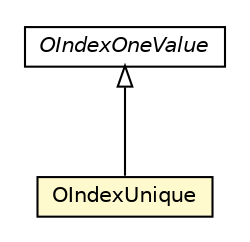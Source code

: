 #!/usr/local/bin/dot
#
# Class diagram 
# Generated by UMLGraph version R5_6-24-gf6e263 (http://www.umlgraph.org/)
#

digraph G {
	edge [fontname="Helvetica",fontsize=10,labelfontname="Helvetica",labelfontsize=10];
	node [fontname="Helvetica",fontsize=10,shape=plaintext];
	nodesep=0.25;
	ranksep=0.5;
	// com.orientechnologies.orient.core.index.OIndexUnique
	c3912086 [label=<<table title="com.orientechnologies.orient.core.index.OIndexUnique" border="0" cellborder="1" cellspacing="0" cellpadding="2" port="p" bgcolor="lemonChiffon" href="./OIndexUnique.html">
		<tr><td><table border="0" cellspacing="0" cellpadding="1">
<tr><td align="center" balign="center"> OIndexUnique </td></tr>
		</table></td></tr>
		</table>>, URL="./OIndexUnique.html", fontname="Helvetica", fontcolor="black", fontsize=10.0];
	// com.orientechnologies.orient.core.index.OIndexOneValue
	c3912088 [label=<<table title="com.orientechnologies.orient.core.index.OIndexOneValue" border="0" cellborder="1" cellspacing="0" cellpadding="2" port="p" href="./OIndexOneValue.html">
		<tr><td><table border="0" cellspacing="0" cellpadding="1">
<tr><td align="center" balign="center"><font face="Helvetica-Oblique"> OIndexOneValue </font></td></tr>
		</table></td></tr>
		</table>>, URL="./OIndexOneValue.html", fontname="Helvetica", fontcolor="black", fontsize=10.0];
	//com.orientechnologies.orient.core.index.OIndexUnique extends com.orientechnologies.orient.core.index.OIndexOneValue
	c3912088:p -> c3912086:p [dir=back,arrowtail=empty];
}


